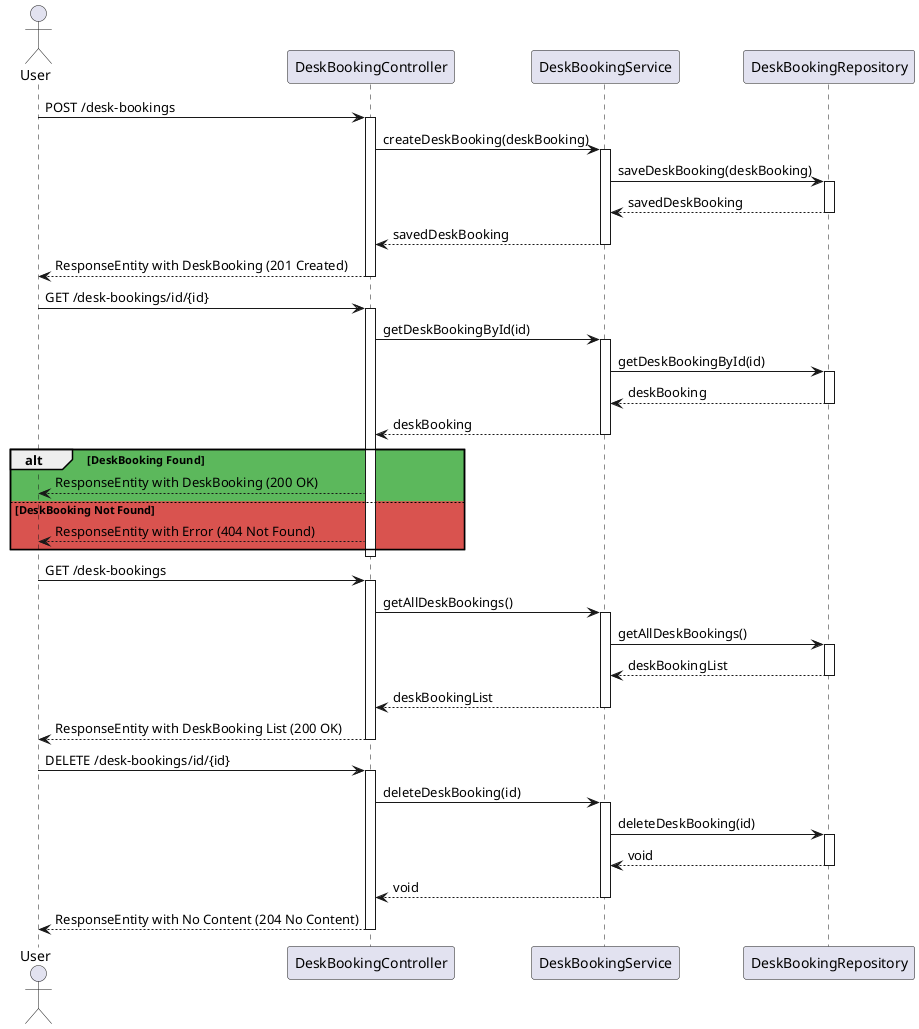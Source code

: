 @startuml
!define SUCCESS #5cb85c
!define ERROR #d9534f
!define REQUEST #337ab7

actor User
participant "DeskBookingController" as Controller
participant "DeskBookingService" as Service
participant "DeskBookingRepository" as Repository

User -> Controller: POST /desk-bookings
activate Controller
Controller -> Service: createDeskBooking(deskBooking)
activate Service
Service -> Repository: saveDeskBooking(deskBooking)
activate Repository
Repository --> Service: savedDeskBooking
deactivate Repository
Service --> Controller: savedDeskBooking
deactivate Service
Controller --> User: ResponseEntity with DeskBooking (201 Created)
deactivate Controller

User -> Controller: GET /desk-bookings/id/{id}
activate Controller
Controller -> Service: getDeskBookingById(id)
activate Service
Service -> Repository: getDeskBookingById(id)
activate Repository
Repository --> Service: deskBooking
deactivate Repository
Service --> Controller: deskBooking
deactivate Service
alt SUCCESS DeskBooking Found
    Controller --> User: ResponseEntity with DeskBooking (200 OK)
else ERROR DeskBooking Not Found
    Controller --> User: ResponseEntity with Error (404 Not Found)
end
deactivate Controller

User -> Controller: GET /desk-bookings
activate Controller
Controller -> Service: getAllDeskBookings()
activate Service
Service -> Repository: getAllDeskBookings()
activate Repository
Repository --> Service: deskBookingList
deactivate Repository
Service --> Controller: deskBookingList
deactivate Service
Controller --> User: ResponseEntity with DeskBooking List (200 OK)
deactivate Controller

User -> Controller: DELETE /desk-bookings/id/{id}
activate Controller
Controller -> Service: deleteDeskBooking(id)
activate Service
Service -> Repository: deleteDeskBooking(id)
activate Repository
Repository --> Service: void
deactivate Repository
Service --> Controller: void
deactivate Service
Controller --> User: ResponseEntity with No Content (204 No Content)
deactivate Controller
@enduml
